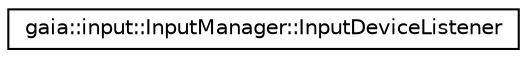 digraph G
{
  edge [fontname="Helvetica",fontsize="10",labelfontname="Helvetica",labelfontsize="10"];
  node [fontname="Helvetica",fontsize="10",shape=record];
  rankdir=LR;
  Node1 [label="gaia::input::InputManager::InputDeviceListener",height=0.2,width=0.4,color="black", fillcolor="white", style="filled",URL="$d8/d58/classgaia_1_1input_1_1_input_manager_1_1_input_device_listener.html"];
}
